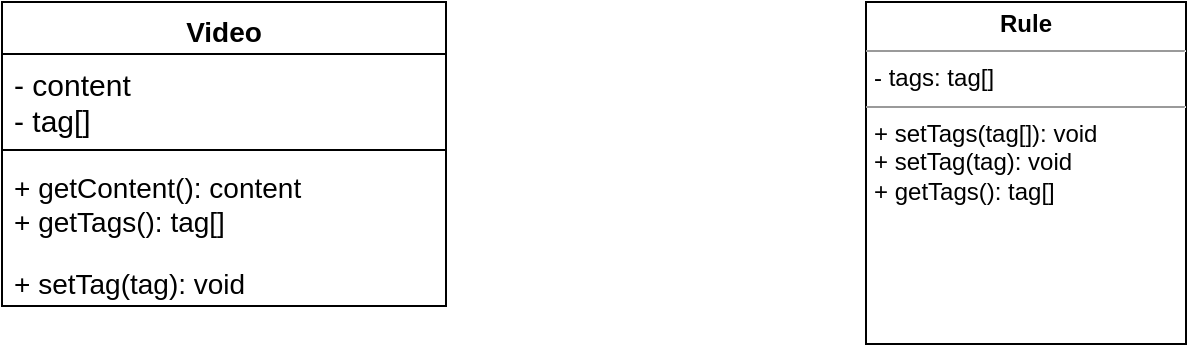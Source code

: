 <mxfile version="17.1.3" type="github">
  <diagram id="C5RBs43oDa-KdzZeNtuy" name="Page-1">
    <mxGraphModel dx="1172" dy="753" grid="1" gridSize="9" guides="1" tooltips="1" connect="1" arrows="1" fold="1" page="1" pageScale="1" pageWidth="827" pageHeight="1169" math="0" shadow="0">
      <root>
        <mxCell id="WIyWlLk6GJQsqaUBKTNV-0" />
        <mxCell id="WIyWlLk6GJQsqaUBKTNV-1" parent="WIyWlLk6GJQsqaUBKTNV-0" />
        <mxCell id="pcOxskI2XJx93LM_6fIs-2" value="Video" style="swimlane;fontStyle=1;align=center;verticalAlign=top;childLayout=stackLayout;horizontal=1;startSize=26;horizontalStack=0;resizeParent=1;resizeParentMax=0;resizeLast=0;collapsible=1;marginBottom=0;fontSize=14;" vertex="1" parent="WIyWlLk6GJQsqaUBKTNV-1">
          <mxGeometry x="117" y="468" width="222" height="152" as="geometry" />
        </mxCell>
        <mxCell id="pcOxskI2XJx93LM_6fIs-3" value="- content&#xa;- tag[]" style="text;strokeColor=none;fillColor=none;align=left;verticalAlign=top;spacingLeft=4;spacingRight=4;overflow=hidden;rotatable=0;points=[[0,0.5],[1,0.5]];portConstraint=eastwest;fontSize=15;" vertex="1" parent="pcOxskI2XJx93LM_6fIs-2">
          <mxGeometry y="26" width="222" height="44" as="geometry" />
        </mxCell>
        <mxCell id="pcOxskI2XJx93LM_6fIs-4" value="" style="line;strokeWidth=1;fillColor=none;align=left;verticalAlign=middle;spacingTop=-1;spacingLeft=3;spacingRight=3;rotatable=0;labelPosition=right;points=[];portConstraint=eastwest;" vertex="1" parent="pcOxskI2XJx93LM_6fIs-2">
          <mxGeometry y="70" width="222" height="8" as="geometry" />
        </mxCell>
        <mxCell id="pcOxskI2XJx93LM_6fIs-5" value="+ getContent(): content&#xa;+ getTags(): tag[]" style="text;strokeColor=none;fillColor=none;align=left;verticalAlign=top;spacingLeft=4;spacingRight=4;overflow=hidden;rotatable=0;points=[[0,0.5],[1,0.5]];portConstraint=eastwest;fontSize=14;" vertex="1" parent="pcOxskI2XJx93LM_6fIs-2">
          <mxGeometry y="78" width="222" height="48" as="geometry" />
        </mxCell>
        <mxCell id="pcOxskI2XJx93LM_6fIs-8" value="+ setTag(tag): void" style="text;strokeColor=none;fillColor=none;align=left;verticalAlign=top;spacingLeft=4;spacingRight=4;overflow=hidden;rotatable=0;points=[[0,0.5],[1,0.5]];portConstraint=eastwest;fontSize=14;" vertex="1" parent="pcOxskI2XJx93LM_6fIs-2">
          <mxGeometry y="126" width="222" height="26" as="geometry" />
        </mxCell>
        <mxCell id="pcOxskI2XJx93LM_6fIs-14" value="&lt;p style=&quot;margin: 0px ; margin-top: 4px ; text-align: center&quot;&gt;&lt;b&gt;Rule&lt;/b&gt;&lt;/p&gt;&lt;hr size=&quot;1&quot;&gt;&lt;p style=&quot;margin: 0px ; margin-left: 4px&quot;&gt;- tags: tag[]&lt;/p&gt;&lt;hr size=&quot;1&quot;&gt;&lt;p style=&quot;margin: 0px ; margin-left: 4px&quot;&gt;+ setTags(tag[]): void&lt;/p&gt;&lt;p style=&quot;margin: 0px ; margin-left: 4px&quot;&gt;+ setTag(tag): void&lt;/p&gt;&lt;p style=&quot;margin: 0px ; margin-left: 4px&quot;&gt;+ getTags(): tag[]&lt;/p&gt;" style="verticalAlign=top;align=left;overflow=fill;fontSize=12;fontFamily=Helvetica;html=1;" vertex="1" parent="WIyWlLk6GJQsqaUBKTNV-1">
          <mxGeometry x="549" y="468" width="160" height="171" as="geometry" />
        </mxCell>
      </root>
    </mxGraphModel>
  </diagram>
</mxfile>
